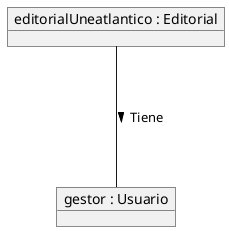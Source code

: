 @startuml objetoDeDominio_EstadoInicial

object "editorialUneatlantico : Editorial" as editorial
object "gestor : Usuario" as gestor

editorial --- gestor : Tiene >


@enduml
